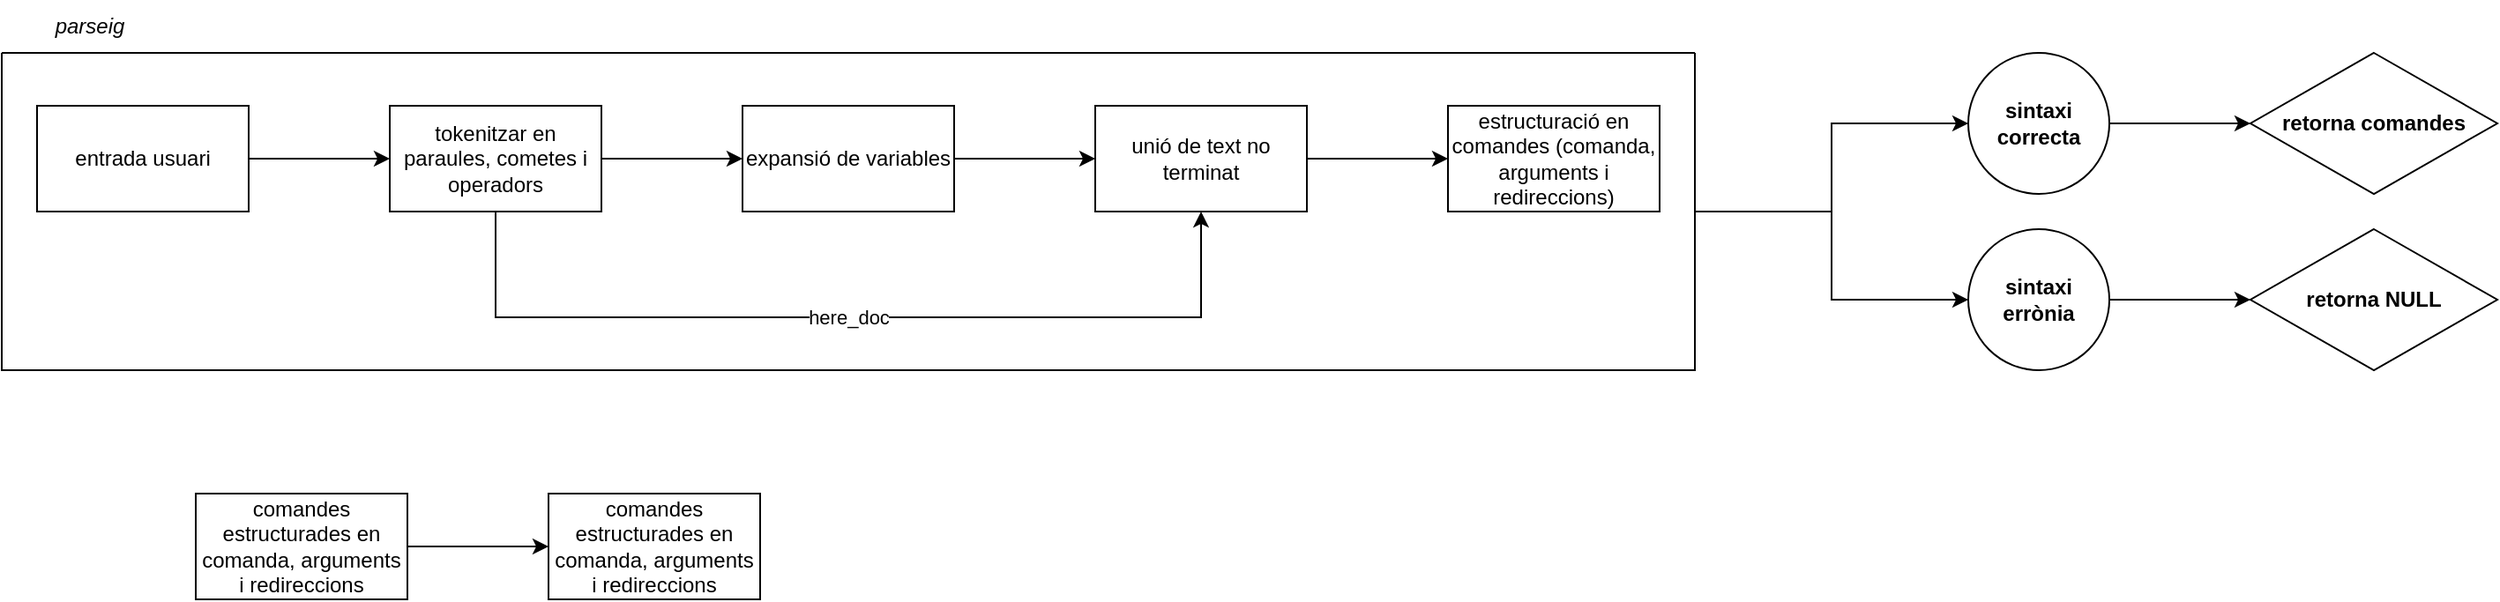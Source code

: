 <mxfile version="25.0.3">
  <diagram name="Pàgina-1" id="0kr4PtoBNa5HWBXLd_i-">
    <mxGraphModel dx="1912" dy="1012" grid="1" gridSize="10" guides="1" tooltips="1" connect="1" arrows="1" fold="1" page="1" pageScale="1" pageWidth="1169" pageHeight="827" math="0" shadow="0">
      <root>
        <mxCell id="0" />
        <mxCell id="1" parent="0" />
        <mxCell id="LlQjnqk3tfUPxoVJ9QzY-25" value="" style="group" vertex="1" connectable="0" parent="1">
          <mxGeometry x="20" y="40" width="960" height="210" as="geometry" />
        </mxCell>
        <mxCell id="LlQjnqk3tfUPxoVJ9QzY-4" value="" style="edgeStyle=orthogonalEdgeStyle;rounded=0;orthogonalLoop=1;jettySize=auto;html=1;" edge="1" parent="LlQjnqk3tfUPxoVJ9QzY-25" source="LlQjnqk3tfUPxoVJ9QzY-2" target="LlQjnqk3tfUPxoVJ9QzY-3">
          <mxGeometry relative="1" as="geometry" />
        </mxCell>
        <mxCell id="LlQjnqk3tfUPxoVJ9QzY-2" value="entrada usuari" style="rounded=0;whiteSpace=wrap;html=1;" vertex="1" parent="LlQjnqk3tfUPxoVJ9QzY-25">
          <mxGeometry x="20" y="60" width="120" height="60" as="geometry" />
        </mxCell>
        <mxCell id="LlQjnqk3tfUPxoVJ9QzY-6" value="" style="edgeStyle=orthogonalEdgeStyle;rounded=0;orthogonalLoop=1;jettySize=auto;html=1;" edge="1" parent="LlQjnqk3tfUPxoVJ9QzY-25" source="LlQjnqk3tfUPxoVJ9QzY-3" target="LlQjnqk3tfUPxoVJ9QzY-5">
          <mxGeometry relative="1" as="geometry" />
        </mxCell>
        <mxCell id="LlQjnqk3tfUPxoVJ9QzY-10" value="&lt;div&gt;here_doc&lt;/div&gt;" style="edgeStyle=orthogonalEdgeStyle;rounded=0;orthogonalLoop=1;jettySize=auto;html=1;entryX=0.5;entryY=1;entryDx=0;entryDy=0;" edge="1" parent="LlQjnqk3tfUPxoVJ9QzY-25" source="LlQjnqk3tfUPxoVJ9QzY-3" target="LlQjnqk3tfUPxoVJ9QzY-11">
          <mxGeometry relative="1" as="geometry">
            <mxPoint x="420" y="180" as="targetPoint" />
            <Array as="points">
              <mxPoint x="280" y="180" />
              <mxPoint x="680" y="180" />
            </Array>
          </mxGeometry>
        </mxCell>
        <mxCell id="LlQjnqk3tfUPxoVJ9QzY-3" value="tokenitzar en paraules, cometes i operadors" style="rounded=0;whiteSpace=wrap;html=1;" vertex="1" parent="LlQjnqk3tfUPxoVJ9QzY-25">
          <mxGeometry x="220" y="60" width="120" height="60" as="geometry" />
        </mxCell>
        <mxCell id="LlQjnqk3tfUPxoVJ9QzY-12" value="" style="edgeStyle=orthogonalEdgeStyle;rounded=0;orthogonalLoop=1;jettySize=auto;html=1;" edge="1" parent="LlQjnqk3tfUPxoVJ9QzY-25" source="LlQjnqk3tfUPxoVJ9QzY-5" target="LlQjnqk3tfUPxoVJ9QzY-11">
          <mxGeometry relative="1" as="geometry" />
        </mxCell>
        <mxCell id="LlQjnqk3tfUPxoVJ9QzY-5" value="expansió de variables" style="rounded=0;whiteSpace=wrap;html=1;" vertex="1" parent="LlQjnqk3tfUPxoVJ9QzY-25">
          <mxGeometry x="420" y="60" width="120" height="60" as="geometry" />
        </mxCell>
        <mxCell id="LlQjnqk3tfUPxoVJ9QzY-19" style="edgeStyle=orthogonalEdgeStyle;rounded=0;orthogonalLoop=1;jettySize=auto;html=1;exitX=1;exitY=0.5;exitDx=0;exitDy=0;entryX=0;entryY=0.5;entryDx=0;entryDy=0;" edge="1" parent="LlQjnqk3tfUPxoVJ9QzY-25" source="LlQjnqk3tfUPxoVJ9QzY-11" target="LlQjnqk3tfUPxoVJ9QzY-17">
          <mxGeometry relative="1" as="geometry" />
        </mxCell>
        <mxCell id="LlQjnqk3tfUPxoVJ9QzY-11" value="&lt;div&gt;unió de text no terminat&lt;/div&gt;" style="rounded=0;whiteSpace=wrap;html=1;" vertex="1" parent="LlQjnqk3tfUPxoVJ9QzY-25">
          <mxGeometry x="620" y="60" width="120" height="60" as="geometry" />
        </mxCell>
        <mxCell id="LlQjnqk3tfUPxoVJ9QzY-17" value="estructuració en comandes (comanda, arguments i redireccions)" style="rounded=0;whiteSpace=wrap;html=1;" vertex="1" parent="LlQjnqk3tfUPxoVJ9QzY-25">
          <mxGeometry x="820" y="60" width="120" height="60" as="geometry" />
        </mxCell>
        <mxCell id="LlQjnqk3tfUPxoVJ9QzY-23" value="" style="swimlane;startSize=0;" vertex="1" parent="LlQjnqk3tfUPxoVJ9QzY-25">
          <mxGeometry y="30" width="960" height="180" as="geometry" />
        </mxCell>
        <mxCell id="LlQjnqk3tfUPxoVJ9QzY-24" value="&lt;div&gt;&lt;i&gt;parseig&lt;/i&gt;&lt;/div&gt;" style="text;html=1;align=center;verticalAlign=middle;whiteSpace=wrap;rounded=0;fillColor=none;" vertex="1" parent="LlQjnqk3tfUPxoVJ9QzY-25">
          <mxGeometry x="20" width="60" height="30" as="geometry" />
        </mxCell>
        <mxCell id="LlQjnqk3tfUPxoVJ9QzY-28" value="" style="edgeStyle=orthogonalEdgeStyle;rounded=0;orthogonalLoop=1;jettySize=auto;html=1;" edge="1" parent="1" source="LlQjnqk3tfUPxoVJ9QzY-26" target="LlQjnqk3tfUPxoVJ9QzY-27">
          <mxGeometry relative="1" as="geometry" />
        </mxCell>
        <mxCell id="LlQjnqk3tfUPxoVJ9QzY-26" value="comandes estructurades en comanda, arguments i redireccions" style="rounded=0;whiteSpace=wrap;html=1;" vertex="1" parent="1">
          <mxGeometry x="130" y="320" width="120" height="60" as="geometry" />
        </mxCell>
        <mxCell id="LlQjnqk3tfUPxoVJ9QzY-27" value="comandes estructurades en comanda, arguments i redireccions" style="rounded=0;whiteSpace=wrap;html=1;" vertex="1" parent="1">
          <mxGeometry x="330" y="320" width="120" height="60" as="geometry" />
        </mxCell>
        <mxCell id="LlQjnqk3tfUPxoVJ9QzY-40" value="" style="edgeStyle=orthogonalEdgeStyle;rounded=0;orthogonalLoop=1;jettySize=auto;html=1;" edge="1" parent="1" source="LlQjnqk3tfUPxoVJ9QzY-33" target="LlQjnqk3tfUPxoVJ9QzY-39">
          <mxGeometry relative="1" as="geometry" />
        </mxCell>
        <mxCell id="LlQjnqk3tfUPxoVJ9QzY-33" value="sintaxi correcta" style="ellipse;whiteSpace=wrap;html=1;fontStyle=1;startSize=0;" vertex="1" parent="1">
          <mxGeometry x="1135" y="70" width="80" height="80" as="geometry" />
        </mxCell>
        <mxCell id="LlQjnqk3tfUPxoVJ9QzY-34" value="" style="edgeStyle=orthogonalEdgeStyle;rounded=0;orthogonalLoop=1;jettySize=auto;html=1;" edge="1" parent="1" source="LlQjnqk3tfUPxoVJ9QzY-23" target="LlQjnqk3tfUPxoVJ9QzY-33">
          <mxGeometry relative="1" as="geometry" />
        </mxCell>
        <mxCell id="LlQjnqk3tfUPxoVJ9QzY-38" value="" style="edgeStyle=orthogonalEdgeStyle;rounded=0;orthogonalLoop=1;jettySize=auto;html=1;" edge="1" parent="1" source="LlQjnqk3tfUPxoVJ9QzY-35" target="LlQjnqk3tfUPxoVJ9QzY-37">
          <mxGeometry relative="1" as="geometry" />
        </mxCell>
        <mxCell id="LlQjnqk3tfUPxoVJ9QzY-35" value="sintaxi errònia" style="ellipse;whiteSpace=wrap;html=1;fontStyle=1;startSize=0;" vertex="1" parent="1">
          <mxGeometry x="1135" y="170" width="80" height="80" as="geometry" />
        </mxCell>
        <mxCell id="LlQjnqk3tfUPxoVJ9QzY-36" value="" style="edgeStyle=orthogonalEdgeStyle;rounded=0;orthogonalLoop=1;jettySize=auto;html=1;" edge="1" parent="1" source="LlQjnqk3tfUPxoVJ9QzY-23" target="LlQjnqk3tfUPxoVJ9QzY-35">
          <mxGeometry relative="1" as="geometry" />
        </mxCell>
        <mxCell id="LlQjnqk3tfUPxoVJ9QzY-37" value="retorna NULL" style="rhombus;whiteSpace=wrap;html=1;fontStyle=1;startSize=0;" vertex="1" parent="1">
          <mxGeometry x="1295" y="170" width="140" height="80" as="geometry" />
        </mxCell>
        <mxCell id="LlQjnqk3tfUPxoVJ9QzY-39" value="retorna comandes" style="rhombus;whiteSpace=wrap;html=1;fontStyle=1;startSize=0;" vertex="1" parent="1">
          <mxGeometry x="1295" y="70" width="140" height="80" as="geometry" />
        </mxCell>
      </root>
    </mxGraphModel>
  </diagram>
</mxfile>
